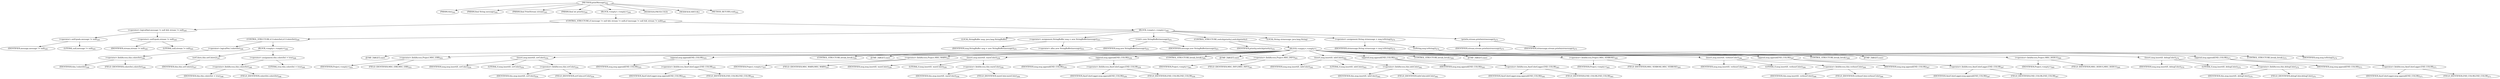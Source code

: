 digraph "printMessage" {  
"294" [label = <(METHOD,printMessage)<SUB>242</SUB>> ]
"10" [label = <(PARAM,this)<SUB>242</SUB>> ]
"295" [label = <(PARAM,final String message)<SUB>242</SUB>> ]
"296" [label = <(PARAM,final PrintStream stream)<SUB>243</SUB>> ]
"297" [label = <(PARAM,final int priority)<SUB>244</SUB>> ]
"298" [label = <(BLOCK,&lt;empty&gt;,&lt;empty&gt;)<SUB>244</SUB>> ]
"299" [label = <(CONTROL_STRUCTURE,if (message != null &amp;&amp; stream != null),if (message != null &amp;&amp; stream != null))<SUB>245</SUB>> ]
"300" [label = <(&lt;operator&gt;.logicalAnd,message != null &amp;&amp; stream != null)<SUB>245</SUB>> ]
"301" [label = <(&lt;operator&gt;.notEquals,message != null)<SUB>245</SUB>> ]
"302" [label = <(IDENTIFIER,message,message != null)<SUB>245</SUB>> ]
"303" [label = <(LITERAL,null,message != null)<SUB>245</SUB>> ]
"304" [label = <(&lt;operator&gt;.notEquals,stream != null)<SUB>245</SUB>> ]
"305" [label = <(IDENTIFIER,stream,stream != null)<SUB>245</SUB>> ]
"306" [label = <(LITERAL,null,stream != null)<SUB>245</SUB>> ]
"307" [label = <(BLOCK,&lt;empty&gt;,&lt;empty&gt;)<SUB>245</SUB>> ]
"308" [label = <(CONTROL_STRUCTURE,if (!colorsSet),if (!colorsSet))<SUB>246</SUB>> ]
"309" [label = <(&lt;operator&gt;.logicalNot,!colorsSet)<SUB>246</SUB>> ]
"310" [label = <(&lt;operator&gt;.fieldAccess,this.colorsSet)<SUB>246</SUB>> ]
"311" [label = <(IDENTIFIER,this,!colorsSet)<SUB>246</SUB>> ]
"312" [label = <(FIELD_IDENTIFIER,colorsSet,colorsSet)<SUB>246</SUB>> ]
"313" [label = <(BLOCK,&lt;empty&gt;,&lt;empty&gt;)<SUB>246</SUB>> ]
"314" [label = <(setColors,this.setColors())<SUB>247</SUB>> ]
"9" [label = <(IDENTIFIER,this,this.setColors())<SUB>247</SUB>> ]
"315" [label = <(&lt;operator&gt;.assignment,this.colorsSet = true)<SUB>248</SUB>> ]
"316" [label = <(&lt;operator&gt;.fieldAccess,this.colorsSet)<SUB>248</SUB>> ]
"317" [label = <(IDENTIFIER,this,this.colorsSet = true)<SUB>248</SUB>> ]
"318" [label = <(FIELD_IDENTIFIER,colorsSet,colorsSet)<SUB>248</SUB>> ]
"319" [label = <(LITERAL,true,this.colorsSet = true)<SUB>248</SUB>> ]
"12" [label = <(LOCAL,StringBuffer msg: java.lang.StringBuffer)> ]
"320" [label = <(&lt;operator&gt;.assignment,StringBuffer msg = new StringBuffer(message))<SUB>251</SUB>> ]
"321" [label = <(IDENTIFIER,msg,StringBuffer msg = new StringBuffer(message))<SUB>251</SUB>> ]
"322" [label = <(&lt;operator&gt;.alloc,new StringBuffer(message))<SUB>251</SUB>> ]
"323" [label = <(&lt;init&gt;,new StringBuffer(message))<SUB>251</SUB>> ]
"11" [label = <(IDENTIFIER,msg,new StringBuffer(message))<SUB>251</SUB>> ]
"324" [label = <(IDENTIFIER,message,new StringBuffer(message))<SUB>251</SUB>> ]
"325" [label = <(CONTROL_STRUCTURE,switch(priority),switch(priority))> ]
"326" [label = <(IDENTIFIER,priority,switch(priority))<SUB>252</SUB>> ]
"327" [label = <(BLOCK,&lt;empty&gt;,&lt;empty&gt;)> ]
"328" [label = <(JUMP_TARGET,case)> ]
"329" [label = <(&lt;operator&gt;.fieldAccess,Project.MSG_ERR)<SUB>253</SUB>> ]
"330" [label = <(IDENTIFIER,Project,&lt;empty&gt;)<SUB>253</SUB>> ]
"331" [label = <(FIELD_IDENTIFIER,MSG_ERR,MSG_ERR)<SUB>253</SUB>> ]
"332" [label = <(insert,msg.insert(0, errColor))<SUB>254</SUB>> ]
"333" [label = <(IDENTIFIER,msg,msg.insert(0, errColor))<SUB>254</SUB>> ]
"334" [label = <(LITERAL,0,msg.insert(0, errColor))<SUB>254</SUB>> ]
"335" [label = <(&lt;operator&gt;.fieldAccess,this.errColor)<SUB>254</SUB>> ]
"336" [label = <(IDENTIFIER,this,msg.insert(0, errColor))<SUB>254</SUB>> ]
"337" [label = <(FIELD_IDENTIFIER,errColor,errColor)<SUB>254</SUB>> ]
"338" [label = <(append,msg.append(END_COLOR))<SUB>255</SUB>> ]
"339" [label = <(IDENTIFIER,msg,msg.append(END_COLOR))<SUB>255</SUB>> ]
"340" [label = <(&lt;operator&gt;.fieldAccess,AnsiColorLogger.END_COLOR)<SUB>255</SUB>> ]
"341" [label = <(IDENTIFIER,AnsiColorLogger,msg.append(END_COLOR))<SUB>255</SUB>> ]
"342" [label = <(FIELD_IDENTIFIER,END_COLOR,END_COLOR)<SUB>255</SUB>> ]
"343" [label = <(CONTROL_STRUCTURE,break;,break;)<SUB>256</SUB>> ]
"344" [label = <(JUMP_TARGET,case)> ]
"345" [label = <(&lt;operator&gt;.fieldAccess,Project.MSG_WARN)<SUB>257</SUB>> ]
"346" [label = <(IDENTIFIER,Project,&lt;empty&gt;)<SUB>257</SUB>> ]
"347" [label = <(FIELD_IDENTIFIER,MSG_WARN,MSG_WARN)<SUB>257</SUB>> ]
"348" [label = <(insert,msg.insert(0, warnColor))<SUB>258</SUB>> ]
"349" [label = <(IDENTIFIER,msg,msg.insert(0, warnColor))<SUB>258</SUB>> ]
"350" [label = <(LITERAL,0,msg.insert(0, warnColor))<SUB>258</SUB>> ]
"351" [label = <(&lt;operator&gt;.fieldAccess,this.warnColor)<SUB>258</SUB>> ]
"352" [label = <(IDENTIFIER,this,msg.insert(0, warnColor))<SUB>258</SUB>> ]
"353" [label = <(FIELD_IDENTIFIER,warnColor,warnColor)<SUB>258</SUB>> ]
"354" [label = <(append,msg.append(END_COLOR))<SUB>259</SUB>> ]
"355" [label = <(IDENTIFIER,msg,msg.append(END_COLOR))<SUB>259</SUB>> ]
"356" [label = <(&lt;operator&gt;.fieldAccess,AnsiColorLogger.END_COLOR)<SUB>259</SUB>> ]
"357" [label = <(IDENTIFIER,AnsiColorLogger,msg.append(END_COLOR))<SUB>259</SUB>> ]
"358" [label = <(FIELD_IDENTIFIER,END_COLOR,END_COLOR)<SUB>259</SUB>> ]
"359" [label = <(CONTROL_STRUCTURE,break;,break;)<SUB>260</SUB>> ]
"360" [label = <(JUMP_TARGET,case)> ]
"361" [label = <(&lt;operator&gt;.fieldAccess,Project.MSG_INFO)<SUB>261</SUB>> ]
"362" [label = <(IDENTIFIER,Project,&lt;empty&gt;)<SUB>261</SUB>> ]
"363" [label = <(FIELD_IDENTIFIER,MSG_INFO,MSG_INFO)<SUB>261</SUB>> ]
"364" [label = <(insert,msg.insert(0, infoColor))<SUB>262</SUB>> ]
"365" [label = <(IDENTIFIER,msg,msg.insert(0, infoColor))<SUB>262</SUB>> ]
"366" [label = <(LITERAL,0,msg.insert(0, infoColor))<SUB>262</SUB>> ]
"367" [label = <(&lt;operator&gt;.fieldAccess,this.infoColor)<SUB>262</SUB>> ]
"368" [label = <(IDENTIFIER,this,msg.insert(0, infoColor))<SUB>262</SUB>> ]
"369" [label = <(FIELD_IDENTIFIER,infoColor,infoColor)<SUB>262</SUB>> ]
"370" [label = <(append,msg.append(END_COLOR))<SUB>263</SUB>> ]
"371" [label = <(IDENTIFIER,msg,msg.append(END_COLOR))<SUB>263</SUB>> ]
"372" [label = <(&lt;operator&gt;.fieldAccess,AnsiColorLogger.END_COLOR)<SUB>263</SUB>> ]
"373" [label = <(IDENTIFIER,AnsiColorLogger,msg.append(END_COLOR))<SUB>263</SUB>> ]
"374" [label = <(FIELD_IDENTIFIER,END_COLOR,END_COLOR)<SUB>263</SUB>> ]
"375" [label = <(CONTROL_STRUCTURE,break;,break;)<SUB>264</SUB>> ]
"376" [label = <(JUMP_TARGET,case)> ]
"377" [label = <(&lt;operator&gt;.fieldAccess,Project.MSG_VERBOSE)<SUB>265</SUB>> ]
"378" [label = <(IDENTIFIER,Project,&lt;empty&gt;)<SUB>265</SUB>> ]
"379" [label = <(FIELD_IDENTIFIER,MSG_VERBOSE,MSG_VERBOSE)<SUB>265</SUB>> ]
"380" [label = <(insert,msg.insert(0, verboseColor))<SUB>266</SUB>> ]
"381" [label = <(IDENTIFIER,msg,msg.insert(0, verboseColor))<SUB>266</SUB>> ]
"382" [label = <(LITERAL,0,msg.insert(0, verboseColor))<SUB>266</SUB>> ]
"383" [label = <(&lt;operator&gt;.fieldAccess,this.verboseColor)<SUB>266</SUB>> ]
"384" [label = <(IDENTIFIER,this,msg.insert(0, verboseColor))<SUB>266</SUB>> ]
"385" [label = <(FIELD_IDENTIFIER,verboseColor,verboseColor)<SUB>266</SUB>> ]
"386" [label = <(append,msg.append(END_COLOR))<SUB>267</SUB>> ]
"387" [label = <(IDENTIFIER,msg,msg.append(END_COLOR))<SUB>267</SUB>> ]
"388" [label = <(&lt;operator&gt;.fieldAccess,AnsiColorLogger.END_COLOR)<SUB>267</SUB>> ]
"389" [label = <(IDENTIFIER,AnsiColorLogger,msg.append(END_COLOR))<SUB>267</SUB>> ]
"390" [label = <(FIELD_IDENTIFIER,END_COLOR,END_COLOR)<SUB>267</SUB>> ]
"391" [label = <(CONTROL_STRUCTURE,break;,break;)<SUB>268</SUB>> ]
"392" [label = <(JUMP_TARGET,case)> ]
"393" [label = <(&lt;operator&gt;.fieldAccess,Project.MSG_DEBUG)<SUB>269</SUB>> ]
"394" [label = <(IDENTIFIER,Project,&lt;empty&gt;)<SUB>269</SUB>> ]
"395" [label = <(FIELD_IDENTIFIER,MSG_DEBUG,MSG_DEBUG)<SUB>269</SUB>> ]
"396" [label = <(insert,msg.insert(0, debugColor))<SUB>270</SUB>> ]
"397" [label = <(IDENTIFIER,msg,msg.insert(0, debugColor))<SUB>270</SUB>> ]
"398" [label = <(LITERAL,0,msg.insert(0, debugColor))<SUB>270</SUB>> ]
"399" [label = <(&lt;operator&gt;.fieldAccess,this.debugColor)<SUB>270</SUB>> ]
"400" [label = <(IDENTIFIER,this,msg.insert(0, debugColor))<SUB>270</SUB>> ]
"401" [label = <(FIELD_IDENTIFIER,debugColor,debugColor)<SUB>270</SUB>> ]
"402" [label = <(append,msg.append(END_COLOR))<SUB>271</SUB>> ]
"403" [label = <(IDENTIFIER,msg,msg.append(END_COLOR))<SUB>271</SUB>> ]
"404" [label = <(&lt;operator&gt;.fieldAccess,AnsiColorLogger.END_COLOR)<SUB>271</SUB>> ]
"405" [label = <(IDENTIFIER,AnsiColorLogger,msg.append(END_COLOR))<SUB>271</SUB>> ]
"406" [label = <(FIELD_IDENTIFIER,END_COLOR,END_COLOR)<SUB>271</SUB>> ]
"407" [label = <(CONTROL_STRUCTURE,break;,break;)<SUB>272</SUB>> ]
"408" [label = <(LOCAL,String strmessage: java.lang.String)> ]
"409" [label = <(&lt;operator&gt;.assignment,String strmessage = msg.toString())<SUB>274</SUB>> ]
"410" [label = <(IDENTIFIER,strmessage,String strmessage = msg.toString())<SUB>274</SUB>> ]
"411" [label = <(toString,msg.toString())<SUB>274</SUB>> ]
"412" [label = <(IDENTIFIER,msg,msg.toString())<SUB>274</SUB>> ]
"413" [label = <(println,stream.println(strmessage))<SUB>275</SUB>> ]
"414" [label = <(IDENTIFIER,stream,stream.println(strmessage))<SUB>275</SUB>> ]
"415" [label = <(IDENTIFIER,strmessage,stream.println(strmessage))<SUB>275</SUB>> ]
"416" [label = <(MODIFIER,PROTECTED)> ]
"417" [label = <(MODIFIER,VIRTUAL)> ]
"418" [label = <(METHOD_RETURN,void)<SUB>242</SUB>> ]
  "294" -> "10" 
  "294" -> "295" 
  "294" -> "296" 
  "294" -> "297" 
  "294" -> "298" 
  "294" -> "416" 
  "294" -> "417" 
  "294" -> "418" 
  "298" -> "299" 
  "299" -> "300" 
  "299" -> "307" 
  "300" -> "301" 
  "300" -> "304" 
  "301" -> "302" 
  "301" -> "303" 
  "304" -> "305" 
  "304" -> "306" 
  "307" -> "308" 
  "307" -> "12" 
  "307" -> "320" 
  "307" -> "323" 
  "307" -> "325" 
  "307" -> "408" 
  "307" -> "409" 
  "307" -> "413" 
  "308" -> "309" 
  "308" -> "313" 
  "309" -> "310" 
  "310" -> "311" 
  "310" -> "312" 
  "313" -> "314" 
  "313" -> "315" 
  "314" -> "9" 
  "315" -> "316" 
  "315" -> "319" 
  "316" -> "317" 
  "316" -> "318" 
  "320" -> "321" 
  "320" -> "322" 
  "323" -> "11" 
  "323" -> "324" 
  "325" -> "326" 
  "325" -> "327" 
  "327" -> "328" 
  "327" -> "329" 
  "327" -> "332" 
  "327" -> "338" 
  "327" -> "343" 
  "327" -> "344" 
  "327" -> "345" 
  "327" -> "348" 
  "327" -> "354" 
  "327" -> "359" 
  "327" -> "360" 
  "327" -> "361" 
  "327" -> "364" 
  "327" -> "370" 
  "327" -> "375" 
  "327" -> "376" 
  "327" -> "377" 
  "327" -> "380" 
  "327" -> "386" 
  "327" -> "391" 
  "327" -> "392" 
  "327" -> "393" 
  "327" -> "396" 
  "327" -> "402" 
  "327" -> "407" 
  "329" -> "330" 
  "329" -> "331" 
  "332" -> "333" 
  "332" -> "334" 
  "332" -> "335" 
  "335" -> "336" 
  "335" -> "337" 
  "338" -> "339" 
  "338" -> "340" 
  "340" -> "341" 
  "340" -> "342" 
  "345" -> "346" 
  "345" -> "347" 
  "348" -> "349" 
  "348" -> "350" 
  "348" -> "351" 
  "351" -> "352" 
  "351" -> "353" 
  "354" -> "355" 
  "354" -> "356" 
  "356" -> "357" 
  "356" -> "358" 
  "361" -> "362" 
  "361" -> "363" 
  "364" -> "365" 
  "364" -> "366" 
  "364" -> "367" 
  "367" -> "368" 
  "367" -> "369" 
  "370" -> "371" 
  "370" -> "372" 
  "372" -> "373" 
  "372" -> "374" 
  "377" -> "378" 
  "377" -> "379" 
  "380" -> "381" 
  "380" -> "382" 
  "380" -> "383" 
  "383" -> "384" 
  "383" -> "385" 
  "386" -> "387" 
  "386" -> "388" 
  "388" -> "389" 
  "388" -> "390" 
  "393" -> "394" 
  "393" -> "395" 
  "396" -> "397" 
  "396" -> "398" 
  "396" -> "399" 
  "399" -> "400" 
  "399" -> "401" 
  "402" -> "403" 
  "402" -> "404" 
  "404" -> "405" 
  "404" -> "406" 
  "409" -> "410" 
  "409" -> "411" 
  "411" -> "412" 
  "413" -> "414" 
  "413" -> "415" 
}
